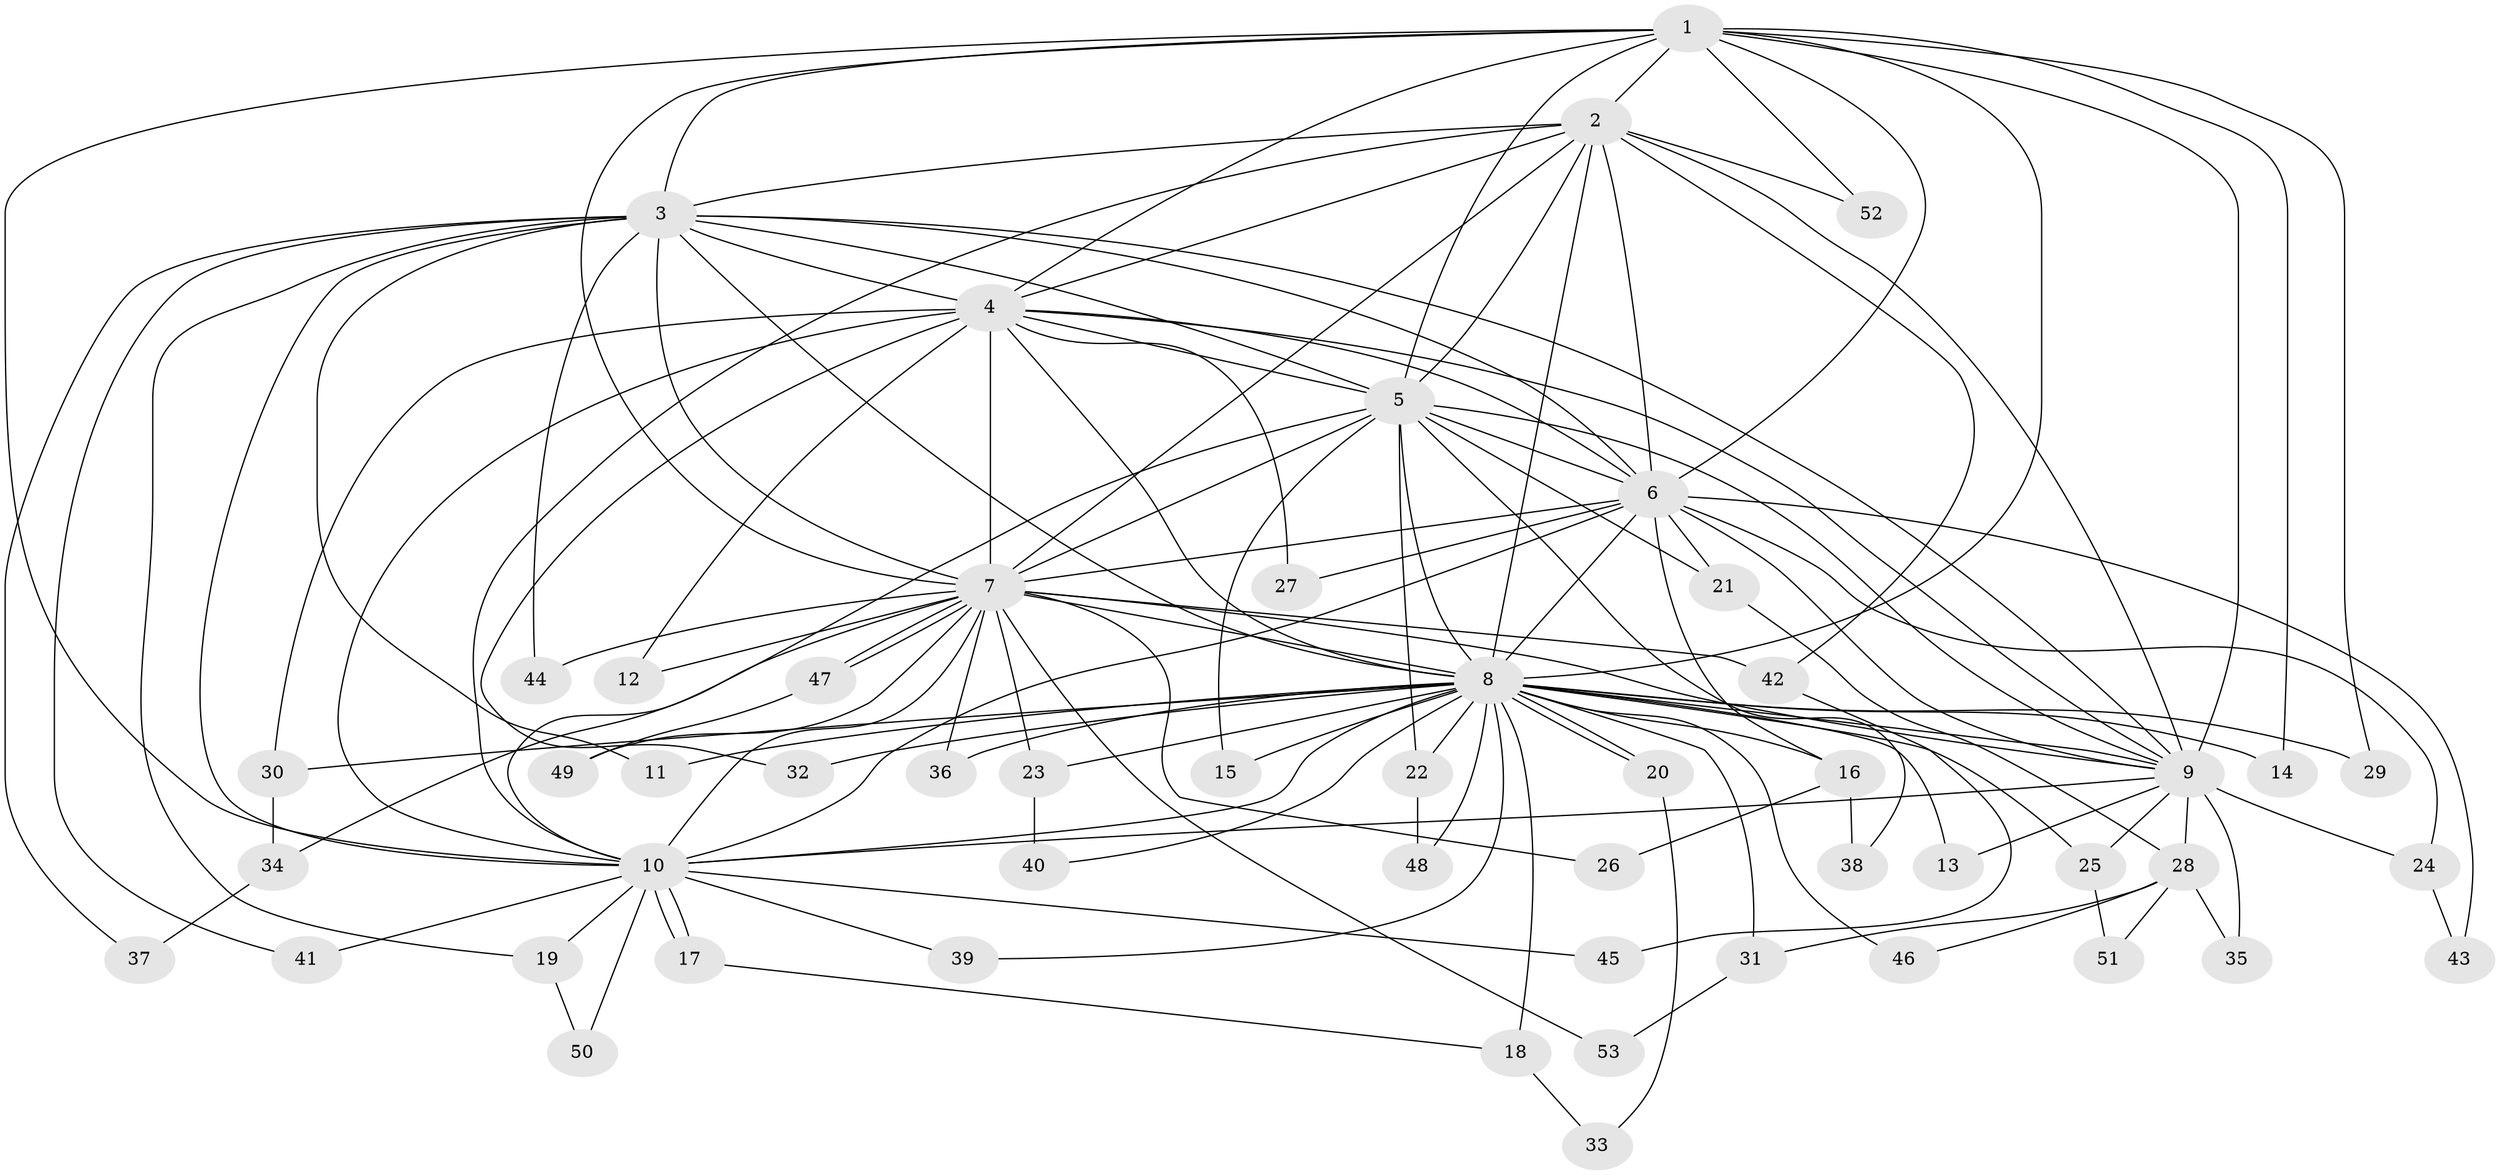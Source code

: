 // coarse degree distribution, {8: 0.11764705882352941, 10: 0.17647058823529413, 9: 0.17647058823529413, 3: 0.11764705882352941, 2: 0.23529411764705882, 4: 0.11764705882352941, 7: 0.058823529411764705}
// Generated by graph-tools (version 1.1) at 2025/49/03/04/25 22:49:47]
// undirected, 53 vertices, 131 edges
graph export_dot {
  node [color=gray90,style=filled];
  1;
  2;
  3;
  4;
  5;
  6;
  7;
  8;
  9;
  10;
  11;
  12;
  13;
  14;
  15;
  16;
  17;
  18;
  19;
  20;
  21;
  22;
  23;
  24;
  25;
  26;
  27;
  28;
  29;
  30;
  31;
  32;
  33;
  34;
  35;
  36;
  37;
  38;
  39;
  40;
  41;
  42;
  43;
  44;
  45;
  46;
  47;
  48;
  49;
  50;
  51;
  52;
  53;
  1 -- 2;
  1 -- 3;
  1 -- 4;
  1 -- 5;
  1 -- 6;
  1 -- 7;
  1 -- 8;
  1 -- 9;
  1 -- 10;
  1 -- 14;
  1 -- 29;
  1 -- 52;
  2 -- 3;
  2 -- 4;
  2 -- 5;
  2 -- 6;
  2 -- 7;
  2 -- 8;
  2 -- 9;
  2 -- 10;
  2 -- 42;
  2 -- 52;
  3 -- 4;
  3 -- 5;
  3 -- 6;
  3 -- 7;
  3 -- 8;
  3 -- 9;
  3 -- 10;
  3 -- 11;
  3 -- 19;
  3 -- 37;
  3 -- 41;
  3 -- 44;
  4 -- 5;
  4 -- 6;
  4 -- 7;
  4 -- 8;
  4 -- 9;
  4 -- 10;
  4 -- 12;
  4 -- 27;
  4 -- 30;
  4 -- 32;
  5 -- 6;
  5 -- 7;
  5 -- 8;
  5 -- 9;
  5 -- 10;
  5 -- 15;
  5 -- 21;
  5 -- 22;
  5 -- 38;
  6 -- 7;
  6 -- 8;
  6 -- 9;
  6 -- 10;
  6 -- 16;
  6 -- 21;
  6 -- 24;
  6 -- 27;
  6 -- 43;
  7 -- 8;
  7 -- 9;
  7 -- 10;
  7 -- 12;
  7 -- 23;
  7 -- 26;
  7 -- 34;
  7 -- 36;
  7 -- 42;
  7 -- 44;
  7 -- 47;
  7 -- 47;
  7 -- 49;
  7 -- 53;
  8 -- 9;
  8 -- 10;
  8 -- 11;
  8 -- 13;
  8 -- 14;
  8 -- 15;
  8 -- 16;
  8 -- 18;
  8 -- 20;
  8 -- 20;
  8 -- 22;
  8 -- 23;
  8 -- 25;
  8 -- 29;
  8 -- 30;
  8 -- 31;
  8 -- 32;
  8 -- 36;
  8 -- 39;
  8 -- 40;
  8 -- 46;
  8 -- 48;
  9 -- 10;
  9 -- 13;
  9 -- 24;
  9 -- 25;
  9 -- 28;
  9 -- 35;
  10 -- 17;
  10 -- 17;
  10 -- 19;
  10 -- 39;
  10 -- 41;
  10 -- 45;
  10 -- 50;
  16 -- 26;
  16 -- 38;
  17 -- 18;
  18 -- 33;
  19 -- 50;
  20 -- 33;
  21 -- 28;
  22 -- 48;
  23 -- 40;
  24 -- 43;
  25 -- 51;
  28 -- 31;
  28 -- 35;
  28 -- 46;
  28 -- 51;
  30 -- 34;
  31 -- 53;
  34 -- 37;
  42 -- 45;
  47 -- 49;
}

